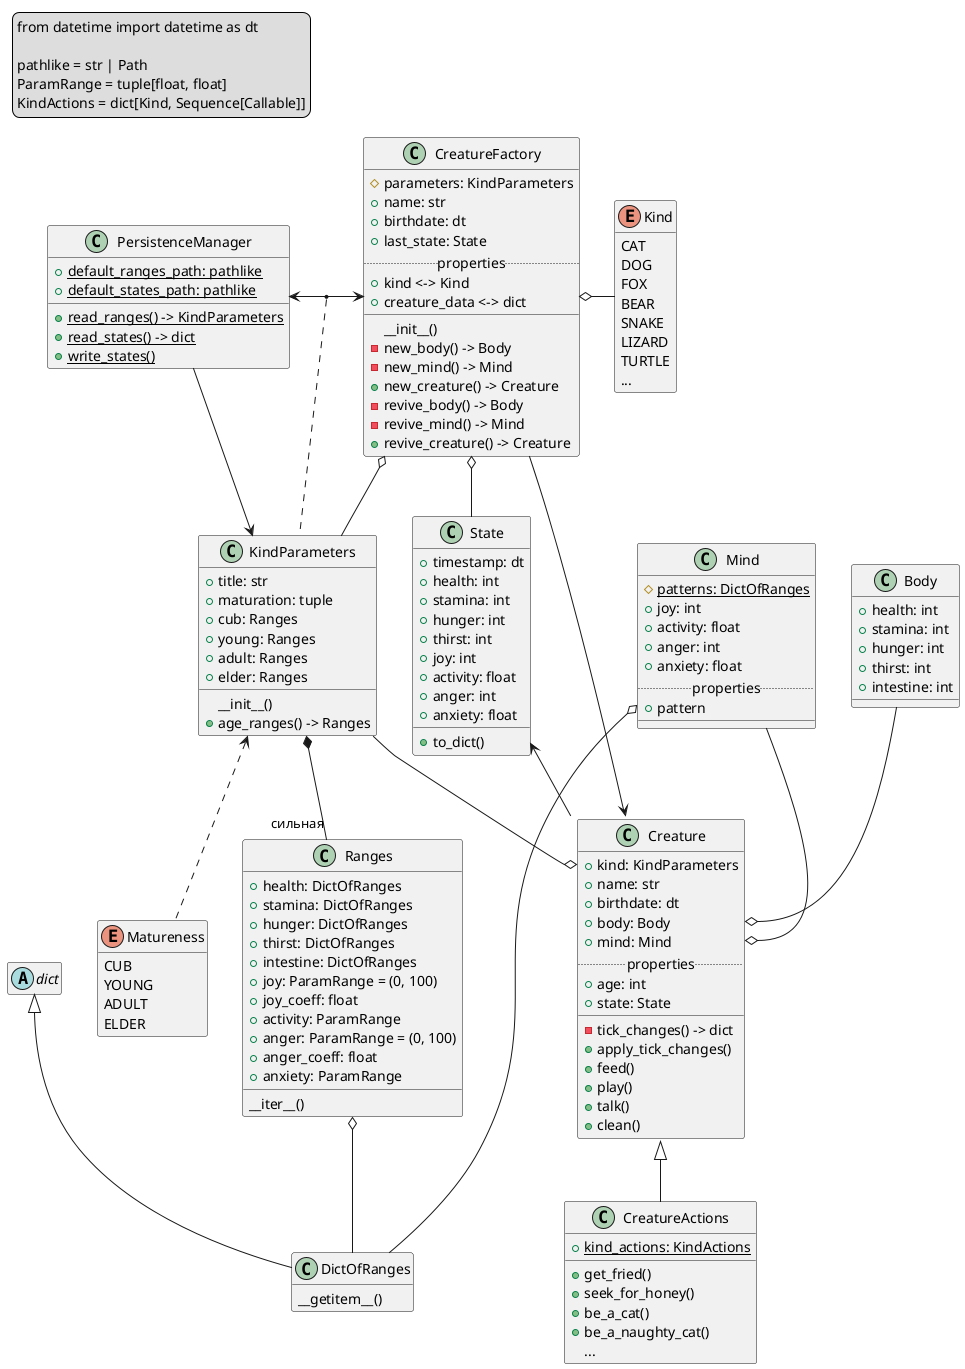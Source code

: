 @startuml

<style>
    legend {
        FontName Fira Mono
    }
    note {
        FontName Fira Mono
    }
</style>


legend top left
    from datetime import datetime as dt

    pathlike = str | Path
    ParamRange = tuple[float, float]
    KindActions = dict[Kind, Sequence[Callable]]
end legend


hide enum empty members
enum Matureness {
    CUB
    YOUNG
    ADULT
    ELDER
}
enum Kind {
    CAT
    DOG
    FOX
    BEAR
    SNAKE
    LIZARD
    TURTLE
    ...
}


hide abstract empty members
abstract class dict


together {
    class KindParameters {
        +title: str
        +maturation: tuple
        +cub: Ranges
        +young: Ranges
        +adult: Ranges
        +elder: Ranges
        __init__()
        +age_ranges() -> Ranges
    }
    class Creature {
        +kind: KindParameters
        +name: str
        +birthdate: dt
        +body: Body
        +mind: Mind
        ..properties..
        +age: int
        +state: State
        __
        -tick_changes() -> dict
        +apply_tick_changes()
        +feed()
        +play()
        +talk()
        +clean()
    }
}
'Matureness .down.> KindParameters
KindParameters <.down. Matureness
KindParameters *-- "сильная" Ranges
Creature <|-- CreatureActions
Creature::kind o-left- KindParameters
CreatureFactory o-- KindParameters
'(KindParameters, Ranges) . Matureness
'Matureness . (KindParameters, Ranges)
'KindParameters -right-o Creature::kind
'hide dummy
'KindParameters -down- dummy
'dummy - Matureness


class CreatureActions {
    +{static}kind_actions: KindActions
    +get_fried()
    +seek_for_honey()
    +be_a_cat()
    +be_a_naughty_cat()
    {method}...
}


'note as annotation
'    KindActions = dict[Kind, Sequence[Callable]]
'end note
'CreatureActions::kind_actions .. annotation


'class StatesCalculator {
'    +last: CreatureFactory
'    -revive_body() -> Body
'    -revive_mind() -> Mind
'    +revive_creature() -> Creature
'    {method}<i>?? новорождённое существо ??</i>
'}
'StatesCalculator::last o-- CreatureFactory
'StatesCalculator --> Creature
'StatesCalculator <.. KindParameters


class Body {
    +health: int
    +stamina: int
    +hunger: int
    +thirst: int
    +intestine: int
}
Body --o Creature::body


class Mind {
    #{static}patterns: DictOfRanges
    +joy: int
    +activity: float
    +anger: int
    +anxiety: float
    ..properties..
    +pattern
    __
'    +tick_changes(\n\tparameters: dict\n\t\t\t) -> dict
}
Mind --o Creature::mind
Mind o-- DictOfRanges
'DictOfRanges --o Mind::patterns


class State {
    +timestamp: dt
    +health: int
    +stamina: int
    +hunger: int
    +thirst: int
    +joy: int
    +activity: float
    +anger: int
    +anxiety: float
'    +pattern
    +to_dict()
}
'Creature::state --> State
State <-- Creature


hide DictOfRanges empty fields
dict <|-- DictOfRanges
class DictOfRanges {
    __getitem__()
}


hide Ranges empty methods
class Ranges {
    +health: DictOfRanges
    +stamina: DictOfRanges
    +hunger: DictOfRanges
    +thirst: DictOfRanges
    +intestine: DictOfRanges
    +{field}joy: ParamRange = (0, 100)
    +joy_coeff: float
    +activity: ParamRange
    +{field}anger: ParamRange = (0, 100)
    +anger_coeff: float
    +anxiety: ParamRange
    __iter__()
}
Ranges o-- DictOfRanges


class CreatureFactory {
    #parameters: KindParameters
    +name: str
    +birthdate: dt
    +last_state: State
    ..properties..
    +kind <-> Kind
    +creature_data <-> dict
    __
    __init__()
'    __bool__()
    -new_body() -> Body
    -new_mind() -> Mind
    +new_creature() -> Creature
    -revive_body() -> Body
    -revive_mind() -> Mind
    +revive_creature() -> Creature
}
Kind -left-o CreatureFactory
CreatureFactory o-- State
CreatureFactory --> Creature


class PersistenceManager {
    +{static}default_ranges_path: pathlike
    +{static}default_states_path: pathlike
    +{static}read_ranges() -> KindParameters
    +{static}read_states() -> dict
    +{static}write_states()
}
PersistenceManager --> KindParameters

'PersistenceManager -right-> CreatureFactory
'(PersistenceManager, CreatureFactory) .. State

PersistenceManager <-right-> CreatureFactory
(PersistenceManager, CreatureFactory) .. KindParameters


@enduml